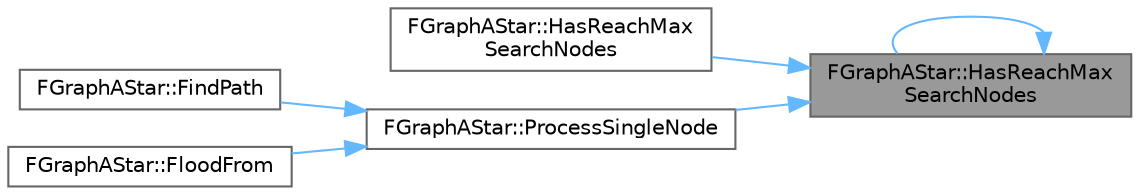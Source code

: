 digraph "FGraphAStar::HasReachMaxSearchNodes"
{
 // INTERACTIVE_SVG=YES
 // LATEX_PDF_SIZE
  bgcolor="transparent";
  edge [fontname=Helvetica,fontsize=10,labelfontname=Helvetica,labelfontsize=10];
  node [fontname=Helvetica,fontsize=10,shape=box,height=0.2,width=0.4];
  rankdir="RL";
  Node1 [id="Node000001",label="FGraphAStar::HasReachMax\lSearchNodes",height=0.2,width=0.4,color="gray40", fillcolor="grey60", style="filled", fontcolor="black",tooltip=" "];
  Node1 -> Node1 [id="edge1_Node000001_Node000001",dir="back",color="steelblue1",style="solid",tooltip=" "];
  Node1 -> Node2 [id="edge2_Node000001_Node000002",dir="back",color="steelblue1",style="solid",tooltip=" "];
  Node2 [id="Node000002",label="FGraphAStar::HasReachMax\lSearchNodes",height=0.2,width=0.4,color="grey40", fillcolor="white", style="filled",URL="$db/df6/structFGraphAStar.html#a04c9083cd4d2fa669d160dc5a8866805",tooltip=" "];
  Node1 -> Node3 [id="edge3_Node000001_Node000003",dir="back",color="steelblue1",style="solid",tooltip=" "];
  Node3 [id="Node000003",label="FGraphAStar::ProcessSingleNode",height=0.2,width=0.4,color="grey40", fillcolor="white", style="filled",URL="$db/df6/structFGraphAStar.html#a462988d9ced33f8c97f48f9f19deb1cd",tooltip="Single run of A* loop: get node from open set and process neighbors returns true if loop should be co..."];
  Node3 -> Node4 [id="edge4_Node000003_Node000004",dir="back",color="steelblue1",style="solid",tooltip=" "];
  Node4 [id="Node000004",label="FGraphAStar::FindPath",height=0.2,width=0.4,color="grey40", fillcolor="white", style="filled",URL="$db/df6/structFGraphAStar.html#a1e2e5559847c8b1aabc4158c7c71a907",tooltip="Performs the actual search."];
  Node3 -> Node5 [id="edge5_Node000003_Node000005",dir="back",color="steelblue1",style="solid",tooltip=" "];
  Node5 [id="Node000005",label="FGraphAStar::FloodFrom",height=0.2,width=0.4,color="grey40", fillcolor="white", style="filled",URL="$db/df6/structFGraphAStar.html#ada69a158ee5f3af844e70bae3bbf10ac",tooltip="Floods node pool until running out of either free nodes or open set."];
}
